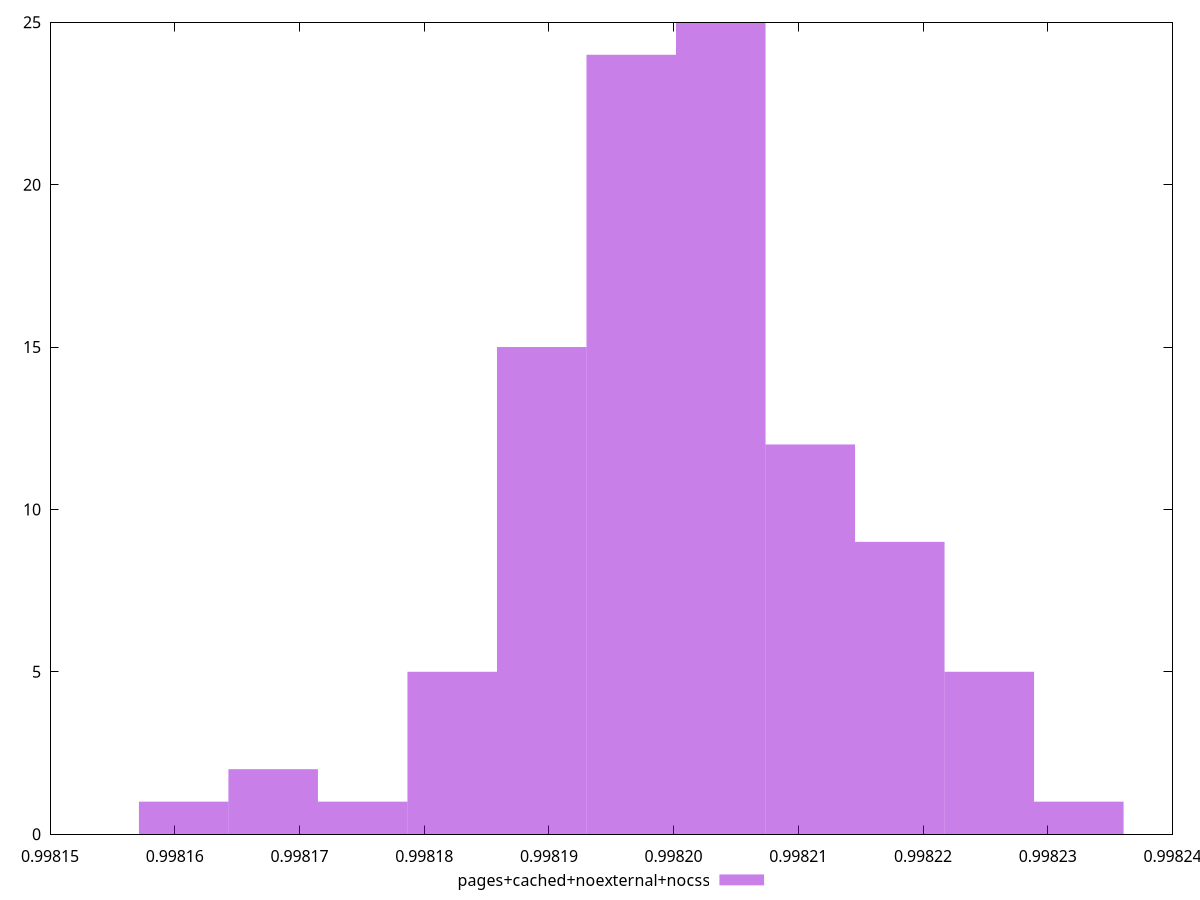 $_pagesCachedNoexternalNocss <<EOF
0.9982037809042695 25
0.9982109580440723 12
0.998218135183875 9
0.998189426624664 15
0.9982253123236777 5
0.9981966037644668 24
0.9981750723450586 1
0.9981607180654531 1
0.9981822494848613 5
0.9981678952052558 2
0.9982324894634805 1
EOF
set key outside below
set terminal pngcairo
set output "report_00004_2020-11-02T20-21-41.718Z/first-cpu-idle/pages+cached+noexternal+nocss//hist.png"
set yrange [0:25]
set boxwidth 0.000007177139802735597
set style fill transparent solid 0.5 noborder
plot $_pagesCachedNoexternalNocss title "pages+cached+noexternal+nocss" with boxes ,